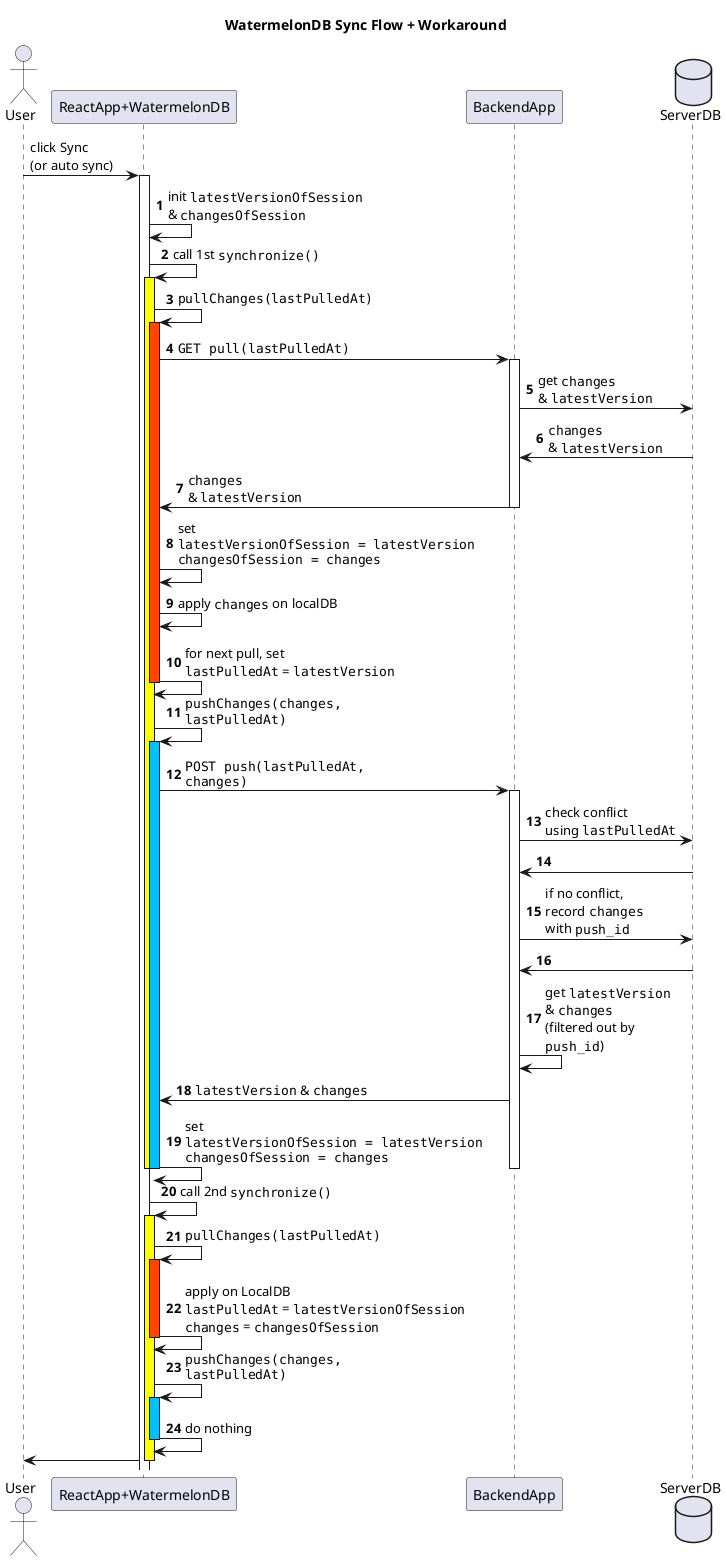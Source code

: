 @startuml
title WatermelonDB Sync Flow + Workaround

actor User

participant "ReactApp+WatermelonDB" as ReactApp
participant BackendApp
database ServerDB

User -> ReactApp : click Sync\n(or auto sync)
activate ReactApp

autonumber

ReactApp -> ReactApp : init ""latestVersionOfSession""\n& ""changesOfSession""

ReactApp -> ReactApp : call 1st ""synchronize()""
activate ReactApp #Yellow

ReactApp -> ReactApp : ""pullChanges(lastPulledAt)""
activate ReactApp #OrangeRed

ReactApp -> BackendApp : ""GET pull(lastPulledAt)""
activate BackendApp

BackendApp -> ServerDB : get ""changes"" \n& ""latestVersion""
ServerDB -> BackendApp : ""changes"" \n& ""latestVersion""

BackendApp -> ReactApp : ""changes"" \n& ""latestVersion""
deactivate BackendApp

ReactApp -> ReactApp : set\n""latestVersionOfSession = latestVersion""\n""changesOfSession = changes""
ReactApp -> ReactApp : apply ""changes"" on localDB
ReactApp -> ReactApp : for next pull, set\n""lastPulledAt"" = ""latestVersion""

deactivate ReactApp

ReactApp -> ReactApp : ""pushChanges(changes,""\n""lastPulledAt)""
activate ReactApp #DeepSkyBlue

ReactApp -> BackendApp : ""POST push(lastPulledAt,""\n""changes)""
activate BackendApp

BackendApp -> ServerDB : check conflict\nusing ""lastPulledAt""
ServerDB -> BackendApp

BackendApp -> ServerDB : if no conflict,\nrecord ""changes""\nwith ""push_id""
ServerDB -> BackendApp

BackendApp -> BackendApp : get ""latestVersion""\n& ""changes""\n(filtered out by\n""push_id"")

BackendApp -> ReactApp : ""latestVersion"" & ""changes""
ReactApp -> ReactApp : set\n""latestVersionOfSession = latestVersion""\n""changesOfSession = changes""

deactivate BackendApp

deactivate ReactApp
deactivate ReactApp

ReactApp -> ReactApp : call 2nd ""synchronize()""
activate ReactApp #Yellow

ReactApp -> ReactApp : ""pullChanges(lastPulledAt)""
activate ReactApp #OrangeRed

ReactApp -> ReactApp : apply on LocalDB\n""lastPulledAt"" = ""latestVersionOfSession""\n""changes"" = ""changesOfSession""
deactivate ReactApp

ReactApp -> ReactApp : ""pushChanges(changes,""\n""lastPulledAt)""
activate ReactApp #DeepSkyBlue

ReactApp -> ReactApp : do nothing
deactivate ReactApp

autonumber stop

ReactApp -> User
deactivate ReactApp

@enduml